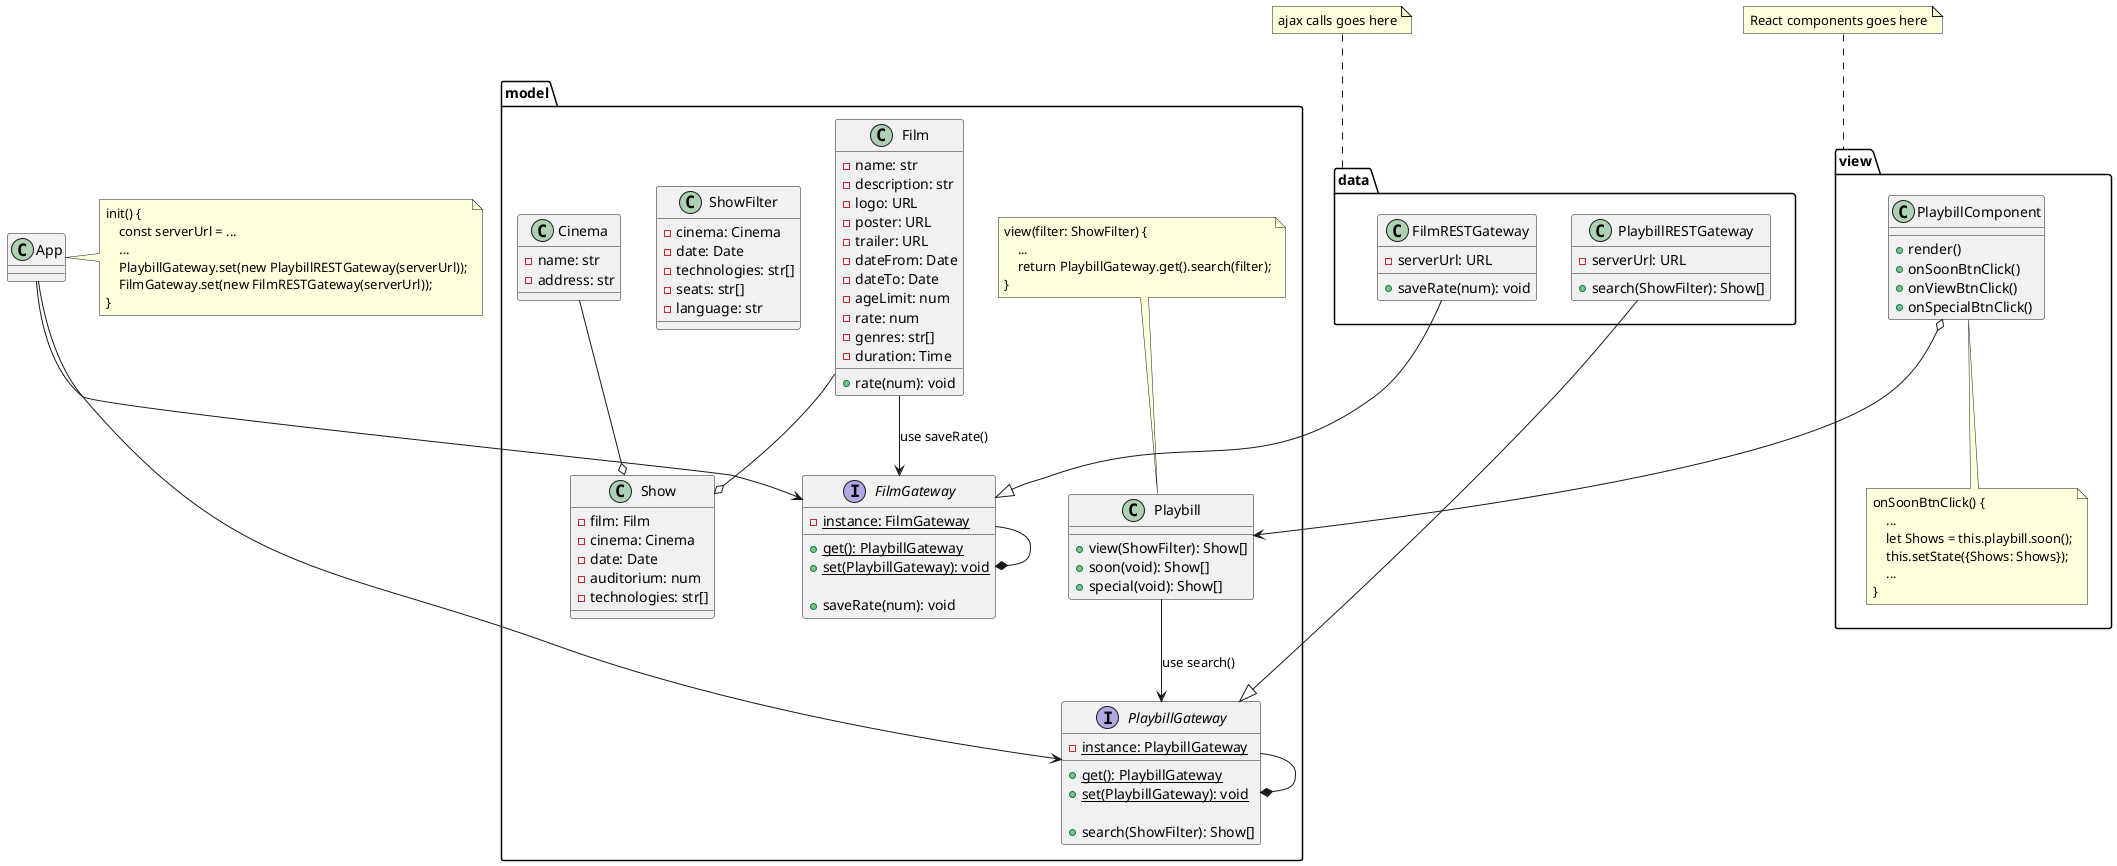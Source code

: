@startuml
package model {
    class Film {
        -name: str
        -description: str
        -logo: URL
        -poster: URL
        -trailer: URL
        -dateFrom: Date
        -dateTo: Date
        -ageLimit: num
        -rate: num
        -genres: str[]
        -duration: Time

        +rate(num): void
    }

    class Cinema {
        -name: str
        -address: str
    }

    class Show {
        -film: Film
        -cinema: Cinema
        -date: Date
        -auditorium: num
        -technologies: str[]
    }

    class ShowFilter {
        -cinema: Cinema
        -date: Date
        -technologies: str[]
        -seats: str[]
        -language: str
    }

    class Playbill {
        +view(ShowFilter): Show[]
        +soon(void): Show[]
        +special(void): Show[]
    }

    note top of Playbill
        view(filter: ShowFilter) {
            ...
            return PlaybillGateway.get().search(filter);
        }
    end note

    interface PlaybillGateway {
        -{static} instance: PlaybillGateway
        +{static} get(): PlaybillGateway
        +{static} set(PlaybillGateway): void

        +search(ShowFilter): Show[]
    }

    interface FilmGateway {
        -{static} instance: FilmGateway
        +{static} get(): PlaybillGateway
        +{static} set(PlaybillGateway): void

        +saveRate(num): void
    }

    Film --o Show
    Cinema --o Show
    Playbill --> PlaybillGateway : use search()
    Film --> FilmGateway : use saveRate()
    PlaybillGateway --* PlaybillGateway
    FilmGateway --* FilmGateway
}

package data {
    class PlaybillRESTGateway {
        -serverUrl: URL
        +search(ShowFilter): Show[]
    }

    class FilmRESTGateway {
        -serverUrl: URL
        +saveRate(num): void
    }

    PlaybillRESTGateway --|> PlaybillGateway
    FilmRESTGateway --|> FilmGateway
}
note top of data: ajax calls goes here

package view {
    class PlaybillComponent {
        +render()
        +onSoonBtnClick()
        +onViewBtnClick()
        +onSpecialBtnClick()
    }
    note bottom of PlaybillComponent
        onSoonBtnClick() {
            ...
            let Shows = this.playbill.soon();
            this.setState({Shows: Shows});
            ...
        }
    end note

    PlaybillComponent o--> Playbill
}
note top of view: React components goes here

class App {
}

note right of App
    init() {
        const serverUrl = ...
        ...
        PlaybillGateway.set(new PlaybillRESTGateway(serverUrl));
        FilmGateway.set(new FilmRESTGateway(serverUrl));
    }
end note

App --> PlaybillGateway
App --> FilmGateway
@enduml